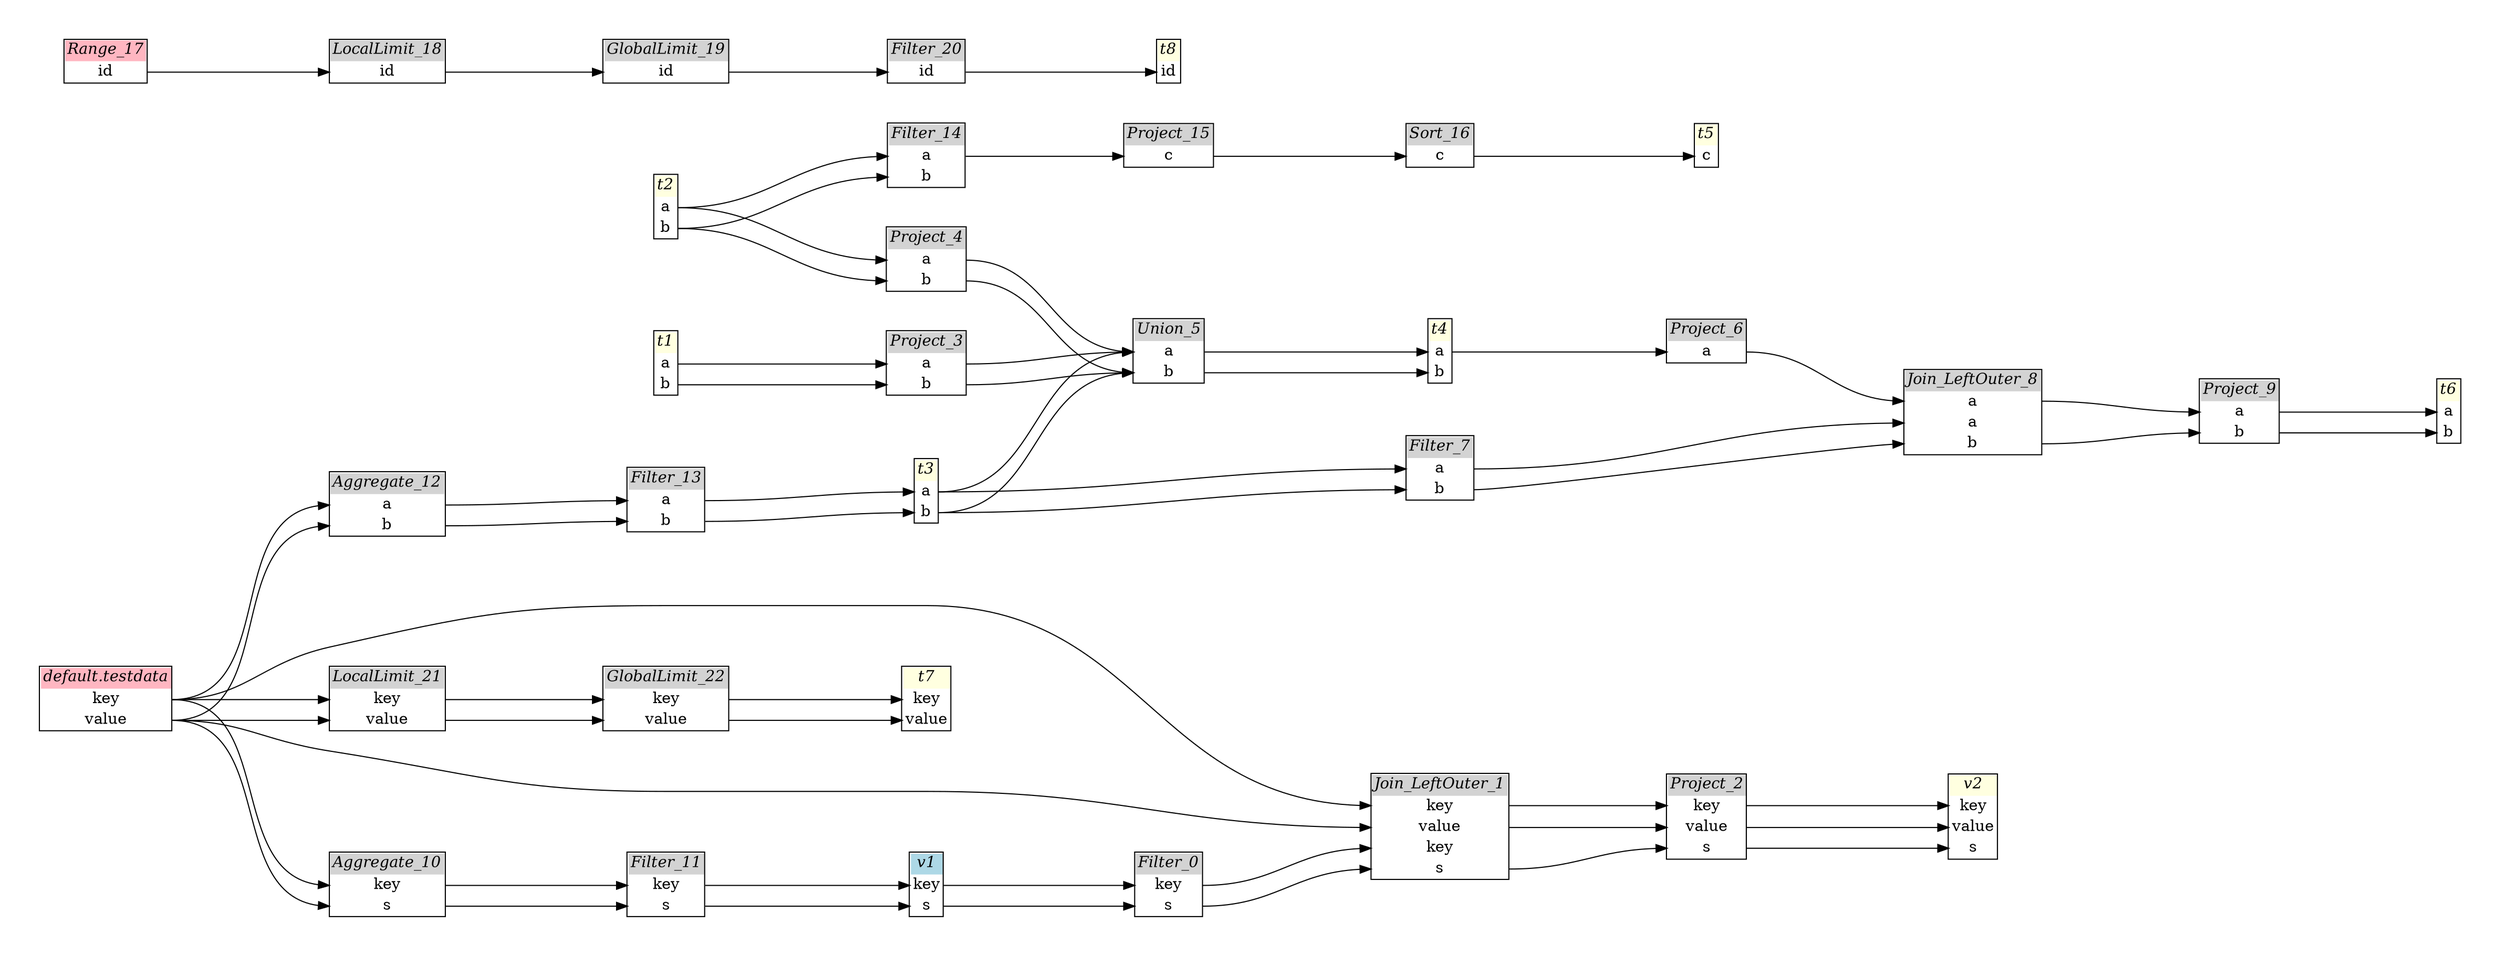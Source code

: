 // Automatically generated by SQLFlowTestSuite


digraph {
  graph [pad="0.5", nodesep="0.5", ranksep="2", fontname="Helvetica"];
  node [shape=plain]
  rankdir=LR;

  
"Aggregate_10" [label=<
<table border="1" cellborder="0" cellspacing="0">
  <tr><td bgcolor="lightgray" port="nodeName"><i>Aggregate_10</i></td></tr>
  <tr><td port="0">key</td></tr>
<tr><td port="1">s</td></tr>
</table>>];
     

"Aggregate_12" [label=<
<table border="1" cellborder="0" cellspacing="0">
  <tr><td bgcolor="lightgray" port="nodeName"><i>Aggregate_12</i></td></tr>
  <tr><td port="0">a</td></tr>
<tr><td port="1">b</td></tr>
</table>>];
     

"Filter_0" [label=<
<table border="1" cellborder="0" cellspacing="0">
  <tr><td bgcolor="lightgray" port="nodeName"><i>Filter_0</i></td></tr>
  <tr><td port="0">key</td></tr>
<tr><td port="1">s</td></tr>
</table>>];
     

"Filter_11" [label=<
<table border="1" cellborder="0" cellspacing="0">
  <tr><td bgcolor="lightgray" port="nodeName"><i>Filter_11</i></td></tr>
  <tr><td port="0">key</td></tr>
<tr><td port="1">s</td></tr>
</table>>];
     

"Filter_13" [label=<
<table border="1" cellborder="0" cellspacing="0">
  <tr><td bgcolor="lightgray" port="nodeName"><i>Filter_13</i></td></tr>
  <tr><td port="0">a</td></tr>
<tr><td port="1">b</td></tr>
</table>>];
     

"Filter_14" [label=<
<table border="1" cellborder="0" cellspacing="0">
  <tr><td bgcolor="lightgray" port="nodeName"><i>Filter_14</i></td></tr>
  <tr><td port="0">a</td></tr>
<tr><td port="1">b</td></tr>
</table>>];
     

"Filter_20" [label=<
<table border="1" cellborder="0" cellspacing="0">
  <tr><td bgcolor="lightgray" port="nodeName"><i>Filter_20</i></td></tr>
  <tr><td port="0">id</td></tr>
</table>>];
     

"Filter_7" [label=<
<table border="1" cellborder="0" cellspacing="0">
  <tr><td bgcolor="lightgray" port="nodeName"><i>Filter_7</i></td></tr>
  <tr><td port="0">a</td></tr>
<tr><td port="1">b</td></tr>
</table>>];
     

"GlobalLimit_19" [label=<
<table border="1" cellborder="0" cellspacing="0">
  <tr><td bgcolor="lightgray" port="nodeName"><i>GlobalLimit_19</i></td></tr>
  <tr><td port="0">id</td></tr>
</table>>];
     

"GlobalLimit_22" [label=<
<table border="1" cellborder="0" cellspacing="0">
  <tr><td bgcolor="lightgray" port="nodeName"><i>GlobalLimit_22</i></td></tr>
  <tr><td port="0">key</td></tr>
<tr><td port="1">value</td></tr>
</table>>];
     

"Join_LeftOuter_1" [label=<
<table border="1" cellborder="0" cellspacing="0">
  <tr><td bgcolor="lightgray" port="nodeName"><i>Join_LeftOuter_1</i></td></tr>
  <tr><td port="0">key</td></tr>
<tr><td port="1">value</td></tr>
<tr><td port="2">key</td></tr>
<tr><td port="3">s</td></tr>
</table>>];
     

"Join_LeftOuter_8" [label=<
<table border="1" cellborder="0" cellspacing="0">
  <tr><td bgcolor="lightgray" port="nodeName"><i>Join_LeftOuter_8</i></td></tr>
  <tr><td port="0">a</td></tr>
<tr><td port="1">a</td></tr>
<tr><td port="2">b</td></tr>
</table>>];
     

"LocalLimit_18" [label=<
<table border="1" cellborder="0" cellspacing="0">
  <tr><td bgcolor="lightgray" port="nodeName"><i>LocalLimit_18</i></td></tr>
  <tr><td port="0">id</td></tr>
</table>>];
     

"LocalLimit_21" [label=<
<table border="1" cellborder="0" cellspacing="0">
  <tr><td bgcolor="lightgray" port="nodeName"><i>LocalLimit_21</i></td></tr>
  <tr><td port="0">key</td></tr>
<tr><td port="1">value</td></tr>
</table>>];
     

"Project_15" [label=<
<table border="1" cellborder="0" cellspacing="0">
  <tr><td bgcolor="lightgray" port="nodeName"><i>Project_15</i></td></tr>
  <tr><td port="0">c</td></tr>
</table>>];
     

"Project_2" [label=<
<table border="1" cellborder="0" cellspacing="0">
  <tr><td bgcolor="lightgray" port="nodeName"><i>Project_2</i></td></tr>
  <tr><td port="0">key</td></tr>
<tr><td port="1">value</td></tr>
<tr><td port="2">s</td></tr>
</table>>];
     

"Project_3" [label=<
<table border="1" cellborder="0" cellspacing="0">
  <tr><td bgcolor="lightgray" port="nodeName"><i>Project_3</i></td></tr>
  <tr><td port="0">a</td></tr>
<tr><td port="1">b</td></tr>
</table>>];
     

"Project_4" [label=<
<table border="1" cellborder="0" cellspacing="0">
  <tr><td bgcolor="lightgray" port="nodeName"><i>Project_4</i></td></tr>
  <tr><td port="0">a</td></tr>
<tr><td port="1">b</td></tr>
</table>>];
     

"Project_6" [label=<
<table border="1" cellborder="0" cellspacing="0">
  <tr><td bgcolor="lightgray" port="nodeName"><i>Project_6</i></td></tr>
  <tr><td port="0">a</td></tr>
</table>>];
     

"Project_9" [label=<
<table border="1" cellborder="0" cellspacing="0">
  <tr><td bgcolor="lightgray" port="nodeName"><i>Project_9</i></td></tr>
  <tr><td port="0">a</td></tr>
<tr><td port="1">b</td></tr>
</table>>];
     

"Range_17" [label=<
<table border="1" cellborder="0" cellspacing="0">
  <tr><td bgcolor="lightpink" port="nodeName"><i>Range_17</i></td></tr>
  <tr><td port="0">id</td></tr>
</table>>];
     

"Sort_16" [label=<
<table border="1" cellborder="0" cellspacing="0">
  <tr><td bgcolor="lightgray" port="nodeName"><i>Sort_16</i></td></tr>
  <tr><td port="0">c</td></tr>
</table>>];
     

"Union_5" [label=<
<table border="1" cellborder="0" cellspacing="0">
  <tr><td bgcolor="lightgray" port="nodeName"><i>Union_5</i></td></tr>
  <tr><td port="0">a</td></tr>
<tr><td port="1">b</td></tr>
</table>>];
     

"default.testdata" [label=<
<table border="1" cellborder="0" cellspacing="0">
  <tr><td bgcolor="lightpink" port="nodeName"><i>default.testdata</i></td></tr>
  <tr><td port="0">key</td></tr>
<tr><td port="1">value</td></tr>
</table>>];
     

"t1" [label=<
<table border="1" cellborder="0" cellspacing="0">
  <tr><td bgcolor="lightyellow" port="nodeName"><i>t1</i></td></tr>
  <tr><td port="0">a</td></tr>
<tr><td port="1">b</td></tr>
</table>>];
     

"t2" [label=<
<table border="1" cellborder="0" cellspacing="0">
  <tr><td bgcolor="lightyellow" port="nodeName"><i>t2</i></td></tr>
  <tr><td port="0">a</td></tr>
<tr><td port="1">b</td></tr>
</table>>];
     

"t3" [label=<
<table border="1" cellborder="0" cellspacing="0">
  <tr><td bgcolor="lightyellow" port="nodeName"><i>t3</i></td></tr>
  <tr><td port="0">a</td></tr>
<tr><td port="1">b</td></tr>
</table>>];
     

"t4" [label=<
<table border="1" cellborder="0" cellspacing="0">
  <tr><td bgcolor="lightyellow" port="nodeName"><i>t4</i></td></tr>
  <tr><td port="0">a</td></tr>
<tr><td port="1">b</td></tr>
</table>>];
     

"t5" [label=<
<table border="1" cellborder="0" cellspacing="0">
  <tr><td bgcolor="lightyellow" port="nodeName"><i>t5</i></td></tr>
  <tr><td port="0">c</td></tr>
</table>>];
     

"t6" [label=<
<table border="1" cellborder="0" cellspacing="0">
  <tr><td bgcolor="lightyellow" port="nodeName"><i>t6</i></td></tr>
  <tr><td port="0">a</td></tr>
<tr><td port="1">b</td></tr>
</table>>];
     

"t7" [label=<
<table border="1" cellborder="0" cellspacing="0">
  <tr><td bgcolor="lightyellow" port="nodeName"><i>t7</i></td></tr>
  <tr><td port="0">key</td></tr>
<tr><td port="1">value</td></tr>
</table>>];
     

"t8" [label=<
<table border="1" cellborder="0" cellspacing="0">
  <tr><td bgcolor="lightyellow" port="nodeName"><i>t8</i></td></tr>
  <tr><td port="0">id</td></tr>
</table>>];
     

"v1" [label=<
<table border="1" cellborder="0" cellspacing="0">
  <tr><td bgcolor="lightblue" port="nodeName"><i>v1</i></td></tr>
  <tr><td port="0">key</td></tr>
<tr><td port="1">s</td></tr>
</table>>];
     

"v2" [label=<
<table border="1" cellborder="0" cellspacing="0">
  <tr><td bgcolor="lightyellow" port="nodeName"><i>v2</i></td></tr>
  <tr><td port="0">key</td></tr>
<tr><td port="1">value</td></tr>
<tr><td port="2">s</td></tr>
</table>>];
     
  "Aggregate_10":0 -> "Filter_11":0;
"Aggregate_10":1 -> "Filter_11":1;
"Aggregate_12":0 -> "Filter_13":0;
"Aggregate_12":1 -> "Filter_13":1;
"Filter_0":0 -> "Join_LeftOuter_1":2;
"Filter_0":1 -> "Join_LeftOuter_1":3;
"Filter_11":0 -> "v1":0;
"Filter_11":1 -> "v1":1;
"Filter_13":0 -> "t3":0;
"Filter_13":1 -> "t3":1;
"Filter_14":0 -> "Project_15":0;
"Filter_20":0 -> "t8":0;
"Filter_7":0 -> "Join_LeftOuter_8":1;
"Filter_7":1 -> "Join_LeftOuter_8":2;
"GlobalLimit_19":0 -> "Filter_20":0;
"GlobalLimit_22":0 -> "t7":0;
"GlobalLimit_22":1 -> "t7":1;
"Join_LeftOuter_1":0 -> "Project_2":0;
"Join_LeftOuter_1":1 -> "Project_2":1;
"Join_LeftOuter_1":3 -> "Project_2":2;
"Join_LeftOuter_8":0 -> "Project_9":0;
"Join_LeftOuter_8":2 -> "Project_9":1;
"LocalLimit_18":0 -> "GlobalLimit_19":0;
"LocalLimit_21":0 -> "GlobalLimit_22":0;
"LocalLimit_21":1 -> "GlobalLimit_22":1;
"Project_15":0 -> "Sort_16":0;
"Project_2":0 -> "v2":0;
"Project_2":1 -> "v2":1;
"Project_2":2 -> "v2":2;
"Project_3":0 -> "Union_5":0
"Project_3":1 -> "Union_5":1
"Project_4":0 -> "Union_5":0
"Project_4":1 -> "Union_5":1
"Project_6":0 -> "Join_LeftOuter_8":0;
"Project_9":0 -> "t6":0;
"Project_9":1 -> "t6":1;
"Range_17":0 -> "LocalLimit_18":0;
"Sort_16":0 -> "t5":0;
"Union_5":0 -> "t4":0;
"Union_5":1 -> "t4":1;
"default.testdata":0 -> "Aggregate_10":0;
"default.testdata":0 -> "Aggregate_12":0;
"default.testdata":0 -> "Join_LeftOuter_1":0;
"default.testdata":0 -> "LocalLimit_21":0;
"default.testdata":1 -> "Aggregate_10":1;
"default.testdata":1 -> "Aggregate_12":1;
"default.testdata":1 -> "Join_LeftOuter_1":1;
"default.testdata":1 -> "LocalLimit_21":1;
"t1":0 -> "Project_3":0;
"t1":1 -> "Project_3":1;
"t2":0 -> "Filter_14":0;
"t2":0 -> "Project_4":0;
"t2":1 -> "Filter_14":1;
"t2":1 -> "Project_4":1;
"t3":0 -> "Filter_7":0;
"t3":0 -> "Union_5":0
"t3":1 -> "Filter_7":1;
"t3":1 -> "Union_5":1
"t4":0 -> "Project_6":0;
"v1":0 -> "Filter_0":0;
"v1":1 -> "Filter_0":1;
}
       